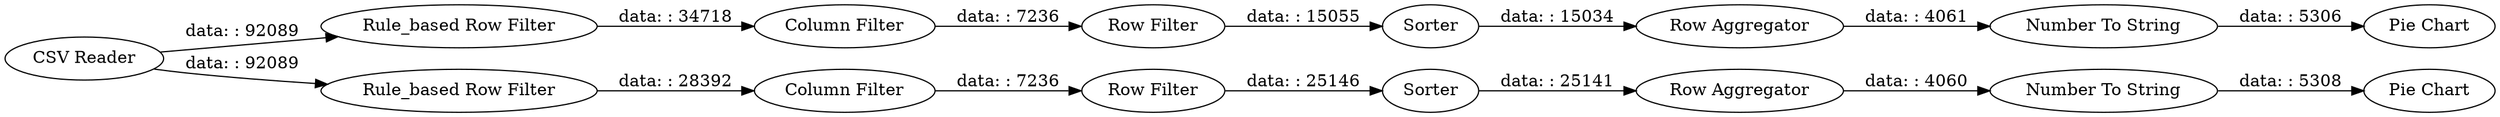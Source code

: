 digraph {
	"5067260015342191631_4" [label="Column Filter"]
	"5067260015342191631_2" [label="Rule_based Row Filter"]
	"5067260015342191631_7" [label="Pie Chart"]
	"5067260015342191631_14" [label="Row Aggregator"]
	"5067260015342191631_18" [label=Sorter]
	"5067260015342191631_1" [label="CSV Reader"]
	"5067260015342191631_11" [label="Rule_based Row Filter"]
	"5067260015342191631_15" [label="Row Filter"]
	"5067260015342191631_12" [label="Column Filter"]
	"5067260015342191631_17" [label=Sorter]
	"5067260015342191631_8" [label="Number To String"]
	"5067260015342191631_10" [label="Number To String"]
	"5067260015342191631_16" [label="Row Filter"]
	"5067260015342191631_6" [label="Row Aggregator"]
	"5067260015342191631_9" [label="Pie Chart"]
	"5067260015342191631_18" -> "5067260015342191631_14" [label="data: : 25141"]
	"5067260015342191631_15" -> "5067260015342191631_17" [label="data: : 15055"]
	"5067260015342191631_1" -> "5067260015342191631_2" [label="data: : 92089"]
	"5067260015342191631_14" -> "5067260015342191631_10" [label="data: : 4060"]
	"5067260015342191631_17" -> "5067260015342191631_6" [label="data: : 15034"]
	"5067260015342191631_4" -> "5067260015342191631_15" [label="data: : 7236"]
	"5067260015342191631_11" -> "5067260015342191631_12" [label="data: : 28392"]
	"5067260015342191631_8" -> "5067260015342191631_7" [label="data: : 5306"]
	"5067260015342191631_16" -> "5067260015342191631_18" [label="data: : 25146"]
	"5067260015342191631_6" -> "5067260015342191631_8" [label="data: : 4061"]
	"5067260015342191631_12" -> "5067260015342191631_16" [label="data: : 7236"]
	"5067260015342191631_1" -> "5067260015342191631_11" [label="data: : 92089"]
	"5067260015342191631_10" -> "5067260015342191631_9" [label="data: : 5308"]
	"5067260015342191631_2" -> "5067260015342191631_4" [label="data: : 34718"]
	rankdir=LR
}
